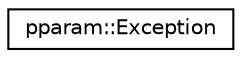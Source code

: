 digraph "Graphical Class Hierarchy"
{
 // LATEX_PDF_SIZE
  edge [fontname="Helvetica",fontsize="10",labelfontname="Helvetica",labelfontsize="10"];
  node [fontname="Helvetica",fontsize="10",shape=record];
  rankdir="LR";
  Node0 [label="pparam::Exception",height=0.2,width=0.4,color="black", fillcolor="white", style="filled",URL="$classpparam_1_1Exception.html",tooltip=" "];
}

